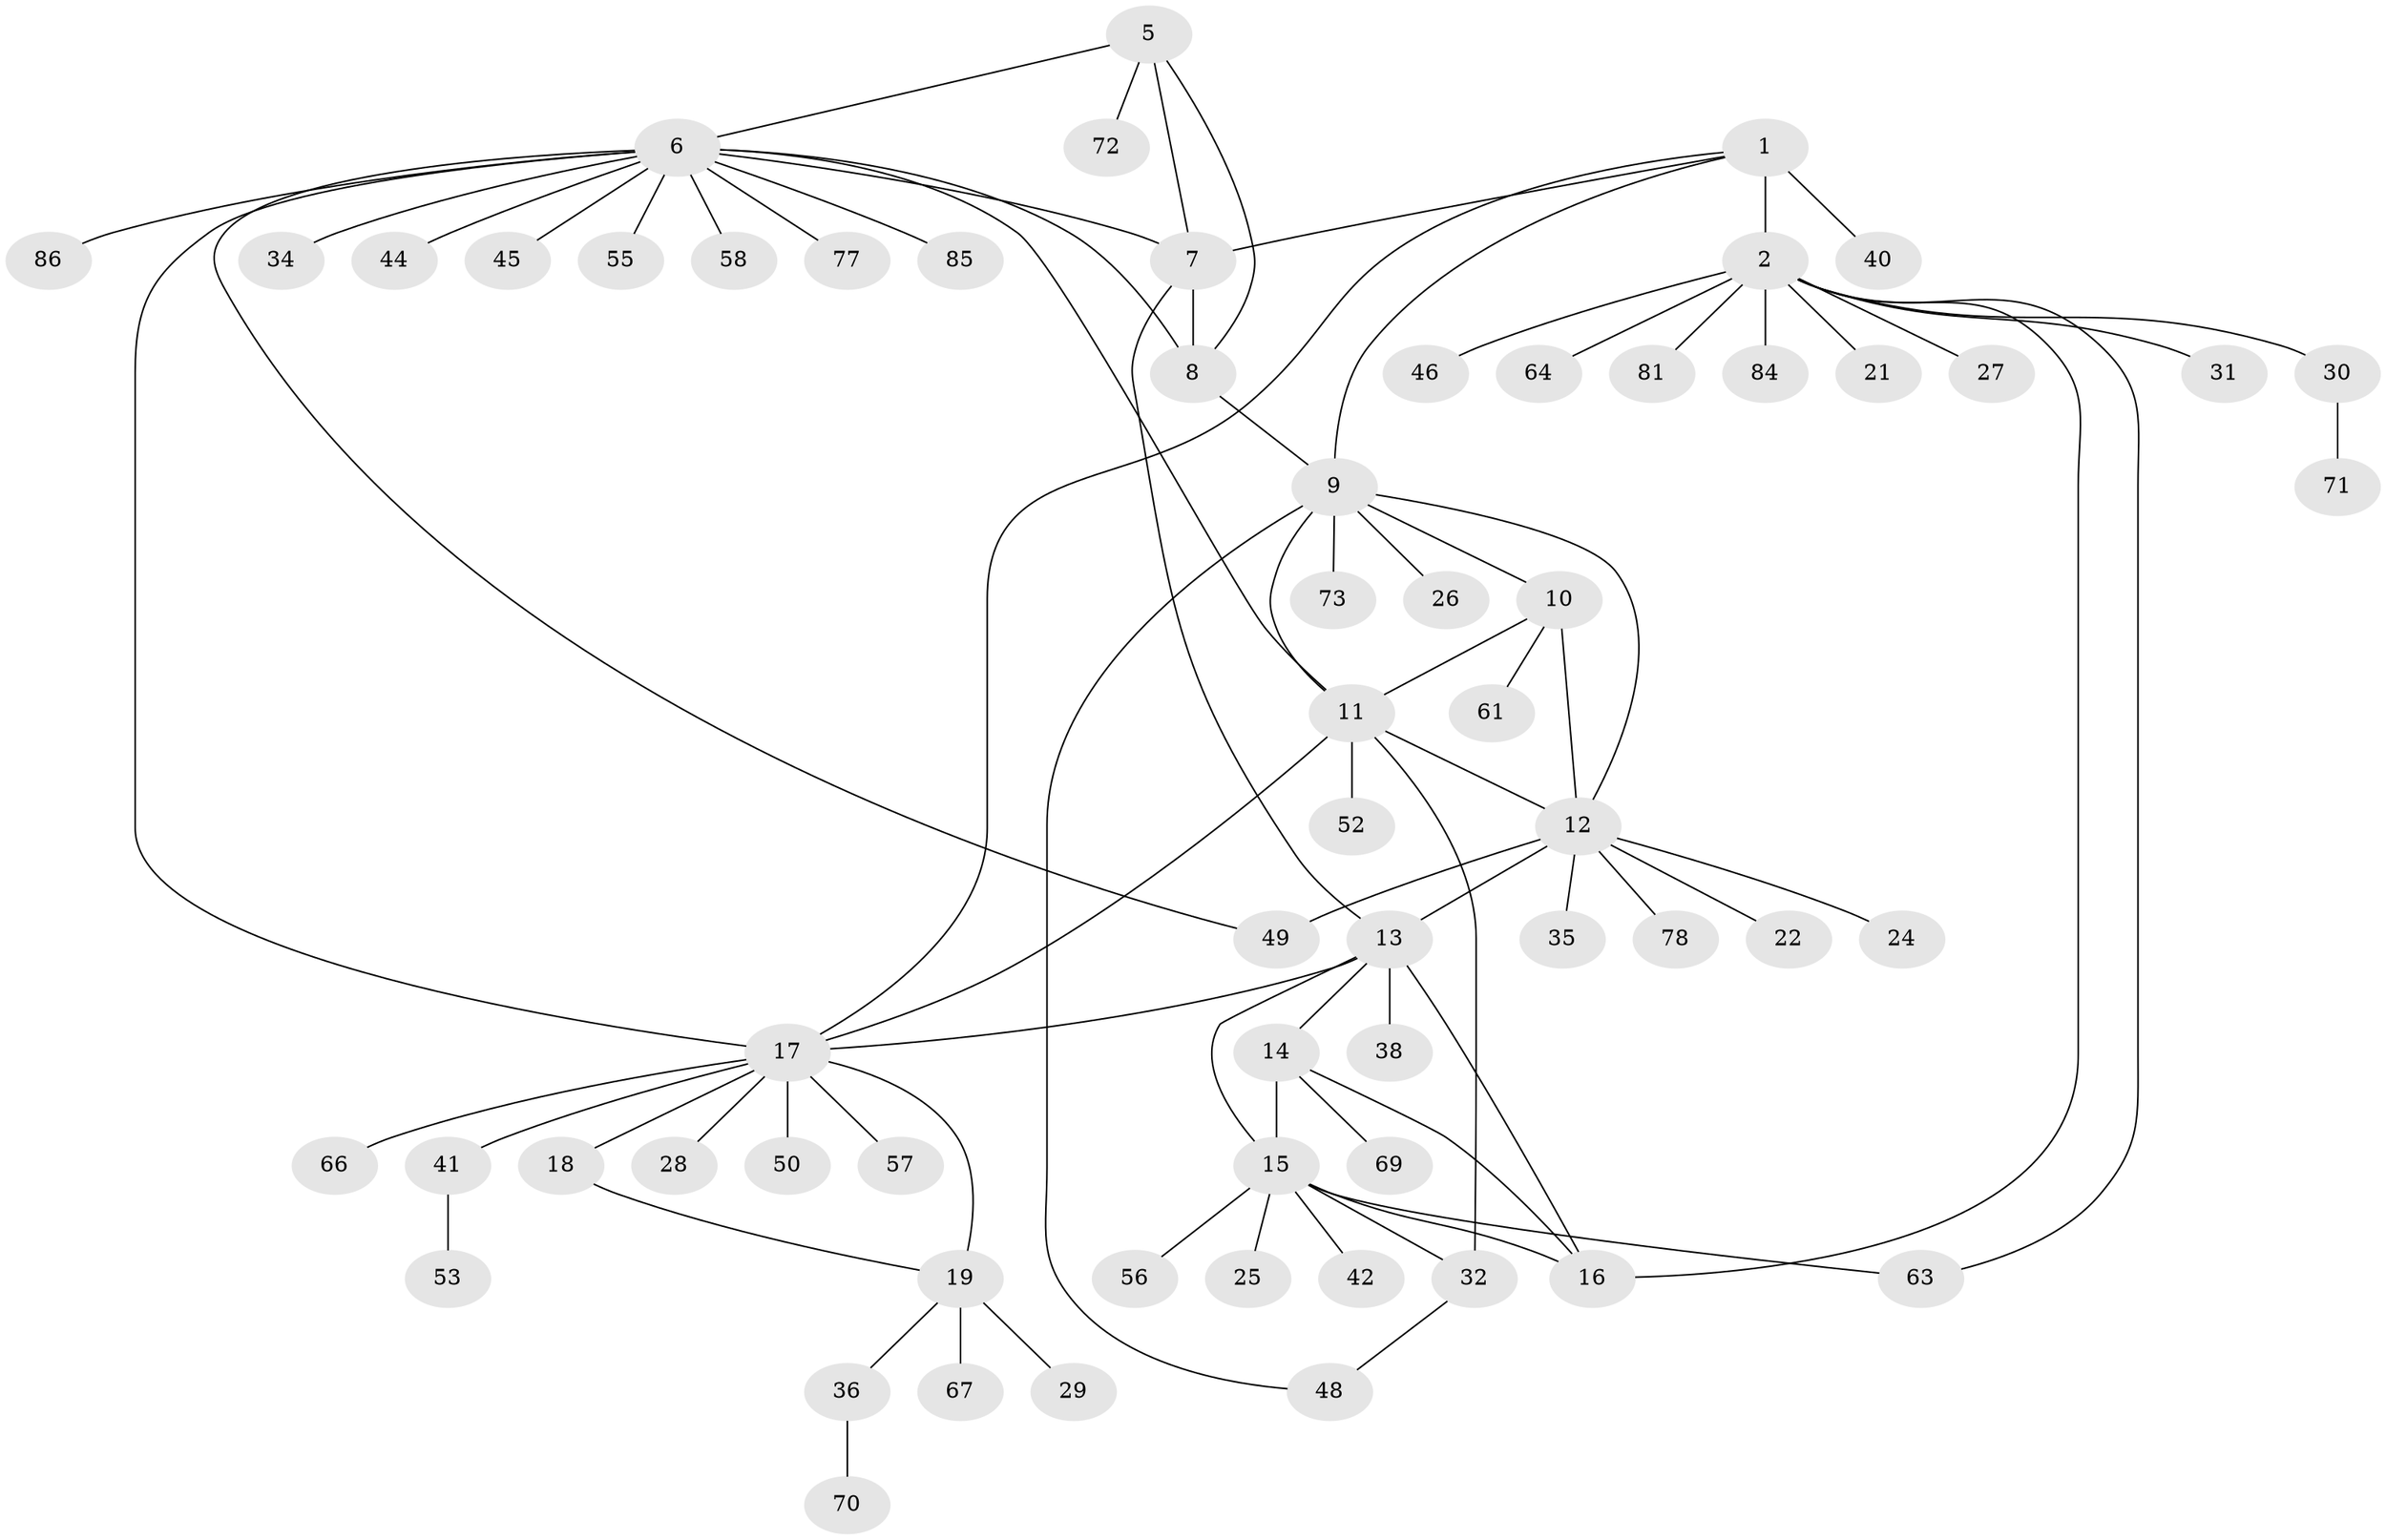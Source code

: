 // Generated by graph-tools (version 1.1) at 2025/24/03/03/25 07:24:14]
// undirected, 63 vertices, 83 edges
graph export_dot {
graph [start="1"]
  node [color=gray90,style=filled];
  1 [super="+4"];
  2 [super="+3"];
  5 [super="+23"];
  6 [super="+33"];
  7 [super="+59"];
  8 [super="+75"];
  9 [super="+47"];
  10;
  11 [super="+37"];
  12 [super="+82"];
  13 [super="+68"];
  14 [super="+51"];
  15 [super="+39"];
  16 [super="+76"];
  17 [super="+20"];
  18;
  19 [super="+60"];
  21;
  22;
  24;
  25;
  26;
  27 [super="+65"];
  28;
  29;
  30;
  31;
  32;
  34;
  35;
  36;
  38 [super="+43"];
  40;
  41 [super="+62"];
  42;
  44;
  45;
  46;
  48;
  49;
  50;
  52;
  53 [super="+54"];
  55;
  56;
  57;
  58;
  61;
  63;
  64 [super="+80"];
  66;
  67;
  69;
  70 [super="+74"];
  71;
  72;
  73 [super="+79"];
  77;
  78 [super="+83"];
  81;
  84;
  85;
  86;
  1 -- 2 [weight=4];
  1 -- 40;
  1 -- 7;
  1 -- 9;
  1 -- 17;
  2 -- 21;
  2 -- 27;
  2 -- 30;
  2 -- 64;
  2 -- 81;
  2 -- 84;
  2 -- 16;
  2 -- 63;
  2 -- 46;
  2 -- 31;
  5 -- 6;
  5 -- 7;
  5 -- 8;
  5 -- 72;
  6 -- 7;
  6 -- 8;
  6 -- 17;
  6 -- 34;
  6 -- 44;
  6 -- 45;
  6 -- 49;
  6 -- 55;
  6 -- 58;
  6 -- 77;
  6 -- 85;
  6 -- 11;
  6 -- 86;
  7 -- 8;
  7 -- 13;
  8 -- 9;
  9 -- 10;
  9 -- 11;
  9 -- 12;
  9 -- 26;
  9 -- 48;
  9 -- 73;
  10 -- 11;
  10 -- 12;
  10 -- 61;
  11 -- 12;
  11 -- 17;
  11 -- 32;
  11 -- 52;
  12 -- 13;
  12 -- 22;
  12 -- 24;
  12 -- 35;
  12 -- 78;
  12 -- 49;
  13 -- 14;
  13 -- 15;
  13 -- 16;
  13 -- 38;
  13 -- 17;
  14 -- 15;
  14 -- 16;
  14 -- 69;
  15 -- 16;
  15 -- 25;
  15 -- 32;
  15 -- 42;
  15 -- 56;
  15 -- 63;
  17 -- 18 [weight=2];
  17 -- 19 [weight=2];
  17 -- 28;
  17 -- 50;
  17 -- 57;
  17 -- 66;
  17 -- 41;
  18 -- 19;
  19 -- 29;
  19 -- 36;
  19 -- 67;
  30 -- 71;
  32 -- 48;
  36 -- 70;
  41 -- 53;
}
